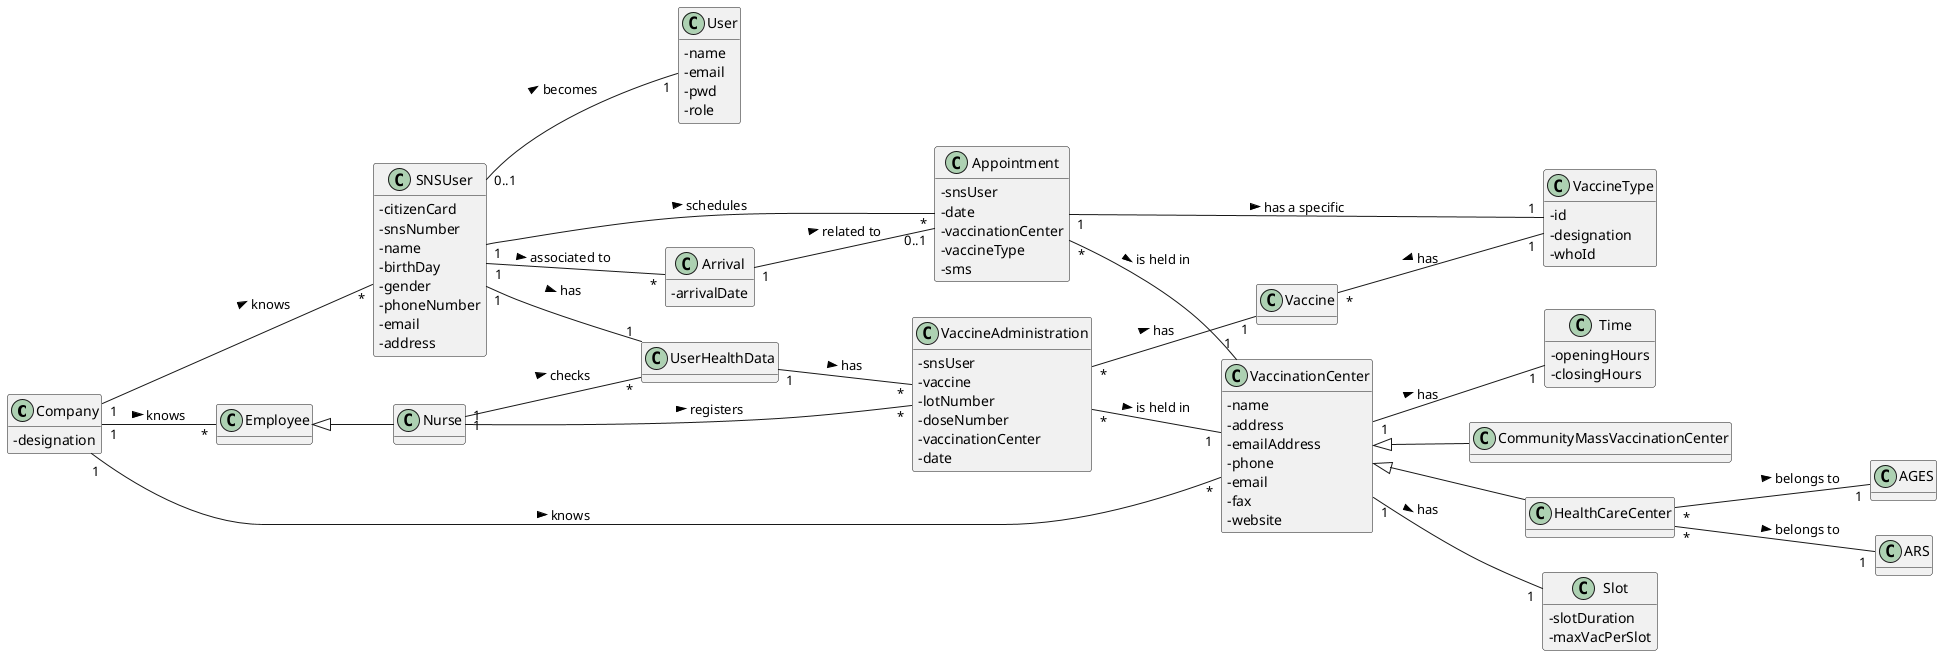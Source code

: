 @startuml US08_DM
hide methods
left to right direction
skinparam classAttributeIconSize 0

class Company {
  -designation
}

class CommunityMassVaccinationCenter {}

class HealthCareCenter {}

class VaccinationCenter {
  -name
  -address
  -emailAddress
  -phone
  -email
  -fax
  -website
}

class Vaccine {}

class VaccineType {
  -id
  -designation
  -whoId
}

class SNSUser {
  - citizenCard
  - snsNumber
  - name
  - birthDay
  - gender
  - phoneNumber
  - email
  - address
}

class User {
  - name
  - email
  - pwd
  - role
}

class Slot {
  -slotDuration
  -maxVacPerSlot
}

class Time {
  -openingHours
  -closingHours
}

class UserHealthData {}

class Employee {}

class Nurse {}

class AGES {}

class ARS {}

class Appointment {
  -snsUser
  -date
  -vaccinationCenter
  -vaccineType
  -sms
}

class Arrival {
  - arrivalDate
}

class VaccineAdministration {
  -snsUser
  -vaccine
  -lotNumber
  -doseNumber
  -vaccinationCenter
  -date
}

SNSUser "0..1" -- "1" User : becomes >

Arrival "1" -- "0..1" Appointment : related to >

Vaccine "*" -- "1" VaccineType : has <

Employee <|-- Nurse

Nurse "1" -- "*" UserHealthData : checks >
Nurse "1" -- "*" VaccineAdministration : registers >

VaccinationCenter <|-- CommunityMassVaccinationCenter
VaccinationCenter <|-- HealthCareCenter

VaccinationCenter "1" -- "1" Slot : has >
VaccinationCenter "1" -- "1" Time : has >

HealthCareCenter "*" -- "1" AGES : belongs to > 
HealthCareCenter "*" -- "1" ARS : belongs to > 

Appointment "*" -- "1" VaccinationCenter : is held in >
Appointment "1" -- "1" VaccineType : has a specific >

SNSUser "1" -- "*" Appointment : schedules >
SNSUser "1" -- "*" Arrival : associated to >
SNSUser "1" -- "1" UserHealthData : has >

Company "1" -- "*" Employee : knows >
Company "1" -- "*" VaccinationCenter : knows >
Company "1" -- "*" SNSUser : knows >

VaccineAdministration "*" -- "1" Vaccine : has >
VaccineAdministration "*" -- "1" VaccinationCenter : is held in >

UserHealthData "1" -- "*" VaccineAdministration : has >